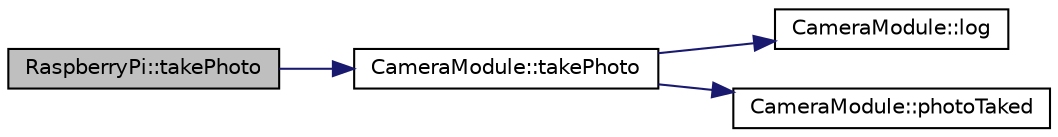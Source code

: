 digraph "RaspberryPi::takePhoto"
{
  edge [fontname="Helvetica",fontsize="10",labelfontname="Helvetica",labelfontsize="10"];
  node [fontname="Helvetica",fontsize="10",shape=record];
  rankdir="LR";
  Node1 [label="RaspberryPi::takePhoto",height=0.2,width=0.4,color="black", fillcolor="grey75", style="filled" fontcolor="black"];
  Node1 -> Node2 [color="midnightblue",fontsize="10",style="solid",fontname="Helvetica"];
  Node2 [label="CameraModule::takePhoto",height=0.2,width=0.4,color="black", fillcolor="white", style="filled",URL="$class_camera_module.html#a44035d98c501787e47e6ed465b4dcf05"];
  Node2 -> Node3 [color="midnightblue",fontsize="10",style="solid",fontname="Helvetica"];
  Node3 [label="CameraModule::log",height=0.2,width=0.4,color="black", fillcolor="white", style="filled",URL="$class_camera_module.html#ac36fd71ff365598e6e7f0e622668a5bc"];
  Node2 -> Node4 [color="midnightblue",fontsize="10",style="solid",fontname="Helvetica"];
  Node4 [label="CameraModule::photoTaked",height=0.2,width=0.4,color="black", fillcolor="white", style="filled",URL="$class_camera_module.html#a902c7dde9ff025d48e0f5fe97414fb26"];
}
